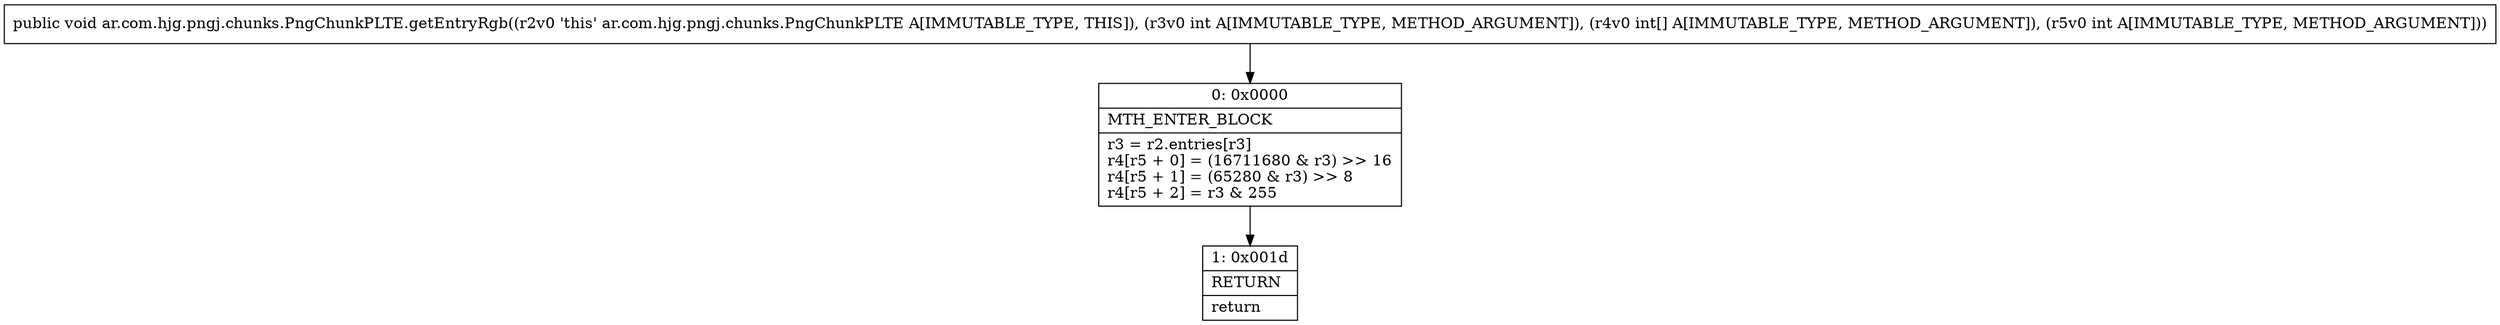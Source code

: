 digraph "CFG forar.com.hjg.pngj.chunks.PngChunkPLTE.getEntryRgb(I[II)V" {
Node_0 [shape=record,label="{0\:\ 0x0000|MTH_ENTER_BLOCK\l|r3 = r2.entries[r3]\lr4[r5 + 0] = (16711680 & r3) \>\> 16\lr4[r5 + 1] = (65280 & r3) \>\> 8\lr4[r5 + 2] = r3 & 255\l}"];
Node_1 [shape=record,label="{1\:\ 0x001d|RETURN\l|return\l}"];
MethodNode[shape=record,label="{public void ar.com.hjg.pngj.chunks.PngChunkPLTE.getEntryRgb((r2v0 'this' ar.com.hjg.pngj.chunks.PngChunkPLTE A[IMMUTABLE_TYPE, THIS]), (r3v0 int A[IMMUTABLE_TYPE, METHOD_ARGUMENT]), (r4v0 int[] A[IMMUTABLE_TYPE, METHOD_ARGUMENT]), (r5v0 int A[IMMUTABLE_TYPE, METHOD_ARGUMENT])) }"];
MethodNode -> Node_0;
Node_0 -> Node_1;
}

